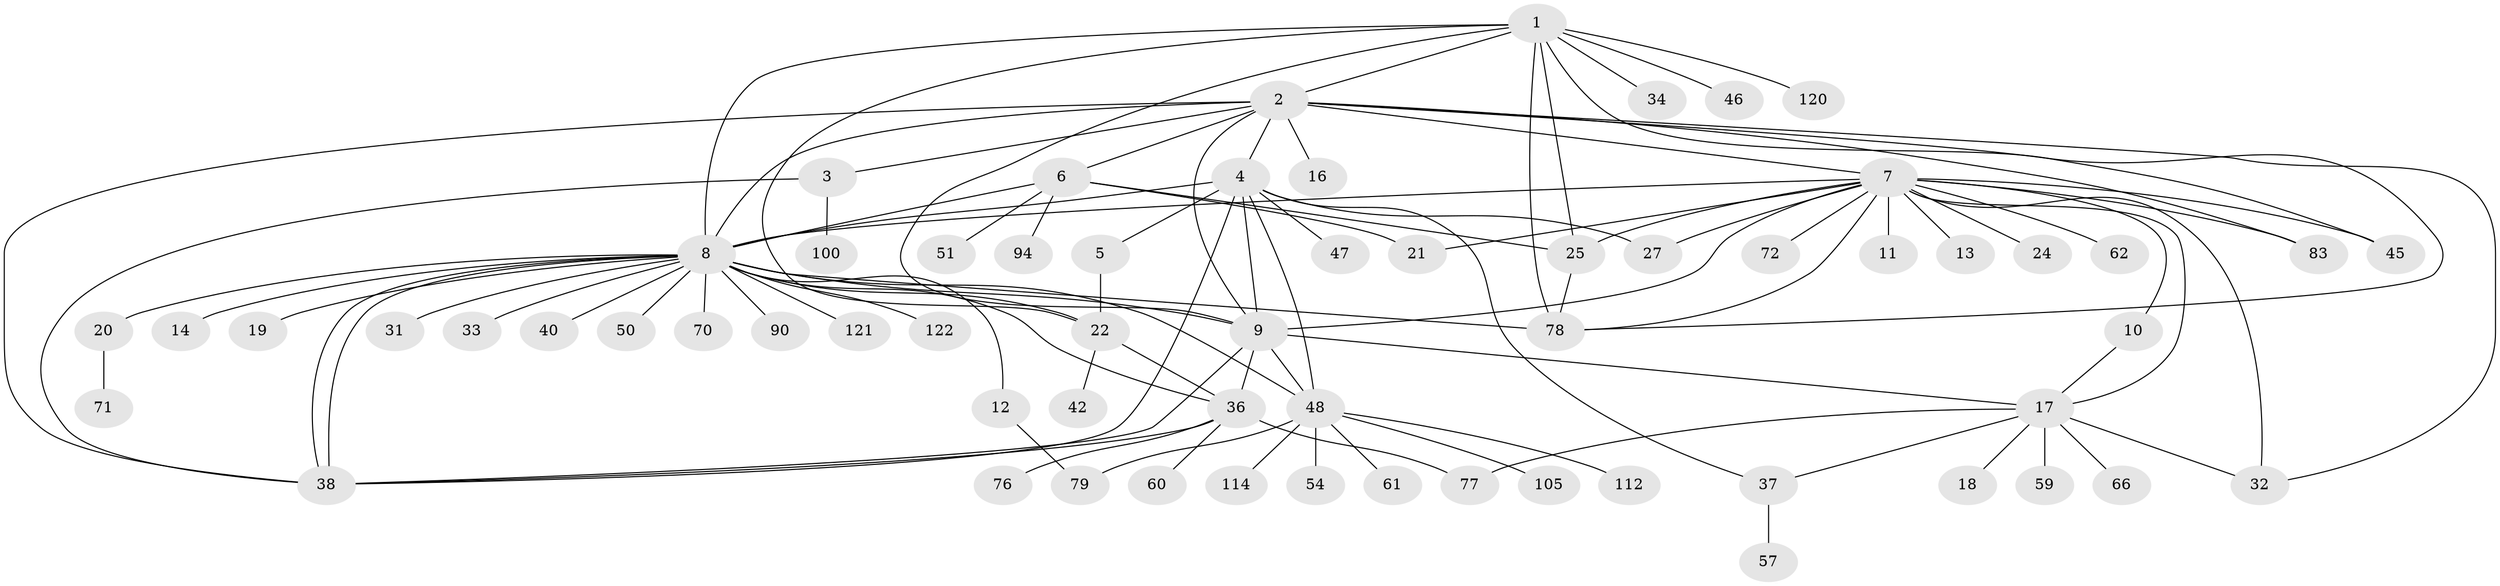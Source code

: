 // original degree distribution, {12: 0.015748031496062992, 3: 0.11811023622047244, 7: 0.023622047244094488, 2: 0.2125984251968504, 6: 0.031496062992125984, 17: 0.007874015748031496, 24: 0.007874015748031496, 9: 0.023622047244094488, 1: 0.48031496062992124, 4: 0.05511811023622047, 10: 0.015748031496062992, 5: 0.007874015748031496}
// Generated by graph-tools (version 1.1) at 2025/14/03/09/25 04:14:27]
// undirected, 63 vertices, 99 edges
graph export_dot {
graph [start="1"]
  node [color=gray90,style=filled];
  1;
  2 [super="+127+73+15+23"];
  3 [super="+56"];
  4 [super="+29"];
  5;
  6;
  7;
  8 [super="+67+26"];
  9 [super="+28+35+91+92+58"];
  10;
  11 [super="+99"];
  12;
  13 [super="+39"];
  14;
  16;
  17 [super="+43"];
  18;
  19;
  20;
  21 [super="+85"];
  22 [super="+101+30"];
  24;
  25 [super="+53"];
  27 [super="+82"];
  31;
  32 [super="+69"];
  33;
  34 [super="+87+44"];
  36 [super="+109+102+84"];
  37 [super="+126+74"];
  38 [super="+108+52"];
  40;
  42;
  45 [super="+49"];
  46;
  47;
  48;
  50;
  51;
  54;
  57;
  59;
  60;
  61;
  62;
  66;
  70;
  71;
  72;
  76;
  77;
  78 [super="+104"];
  79 [super="+96"];
  83 [super="+123"];
  90;
  94;
  100;
  105;
  112;
  114;
  120;
  121;
  122;
  1 -- 2;
  1 -- 8 [weight=2];
  1 -- 22;
  1 -- 25;
  1 -- 34 [weight=2];
  1 -- 45;
  1 -- 46;
  1 -- 120;
  1 -- 78;
  1 -- 9;
  2 -- 3;
  2 -- 4;
  2 -- 6;
  2 -- 7;
  2 -- 8;
  2 -- 83;
  2 -- 9;
  2 -- 38;
  2 -- 16;
  2 -- 32;
  2 -- 78;
  3 -- 100;
  3 -- 38;
  4 -- 5;
  4 -- 8 [weight=2];
  4 -- 27;
  4 -- 47;
  4 -- 38;
  4 -- 48;
  4 -- 37;
  4 -- 9 [weight=2];
  5 -- 22;
  6 -- 21;
  6 -- 25;
  6 -- 51;
  6 -- 94;
  6 -- 8;
  7 -- 9;
  7 -- 10;
  7 -- 11;
  7 -- 13;
  7 -- 21;
  7 -- 24;
  7 -- 27;
  7 -- 32;
  7 -- 45;
  7 -- 62;
  7 -- 72;
  7 -- 83;
  7 -- 78;
  7 -- 17;
  7 -- 8;
  7 -- 25;
  8 -- 12;
  8 -- 14;
  8 -- 19;
  8 -- 20;
  8 -- 31;
  8 -- 33;
  8 -- 38 [weight=2];
  8 -- 38;
  8 -- 40;
  8 -- 50;
  8 -- 90;
  8 -- 121;
  8 -- 9;
  8 -- 22;
  8 -- 36 [weight=4];
  8 -- 70;
  8 -- 78 [weight=2];
  8 -- 48;
  8 -- 122;
  9 -- 36 [weight=2];
  9 -- 48;
  9 -- 17;
  9 -- 38;
  10 -- 17;
  12 -- 79;
  17 -- 18;
  17 -- 66;
  17 -- 59;
  17 -- 77;
  17 -- 37;
  17 -- 32;
  20 -- 71;
  22 -- 36;
  22 -- 42;
  25 -- 78;
  36 -- 60;
  36 -- 76;
  36 -- 38;
  36 -- 77;
  37 -- 57;
  48 -- 54;
  48 -- 61;
  48 -- 79;
  48 -- 105;
  48 -- 112;
  48 -- 114;
}
